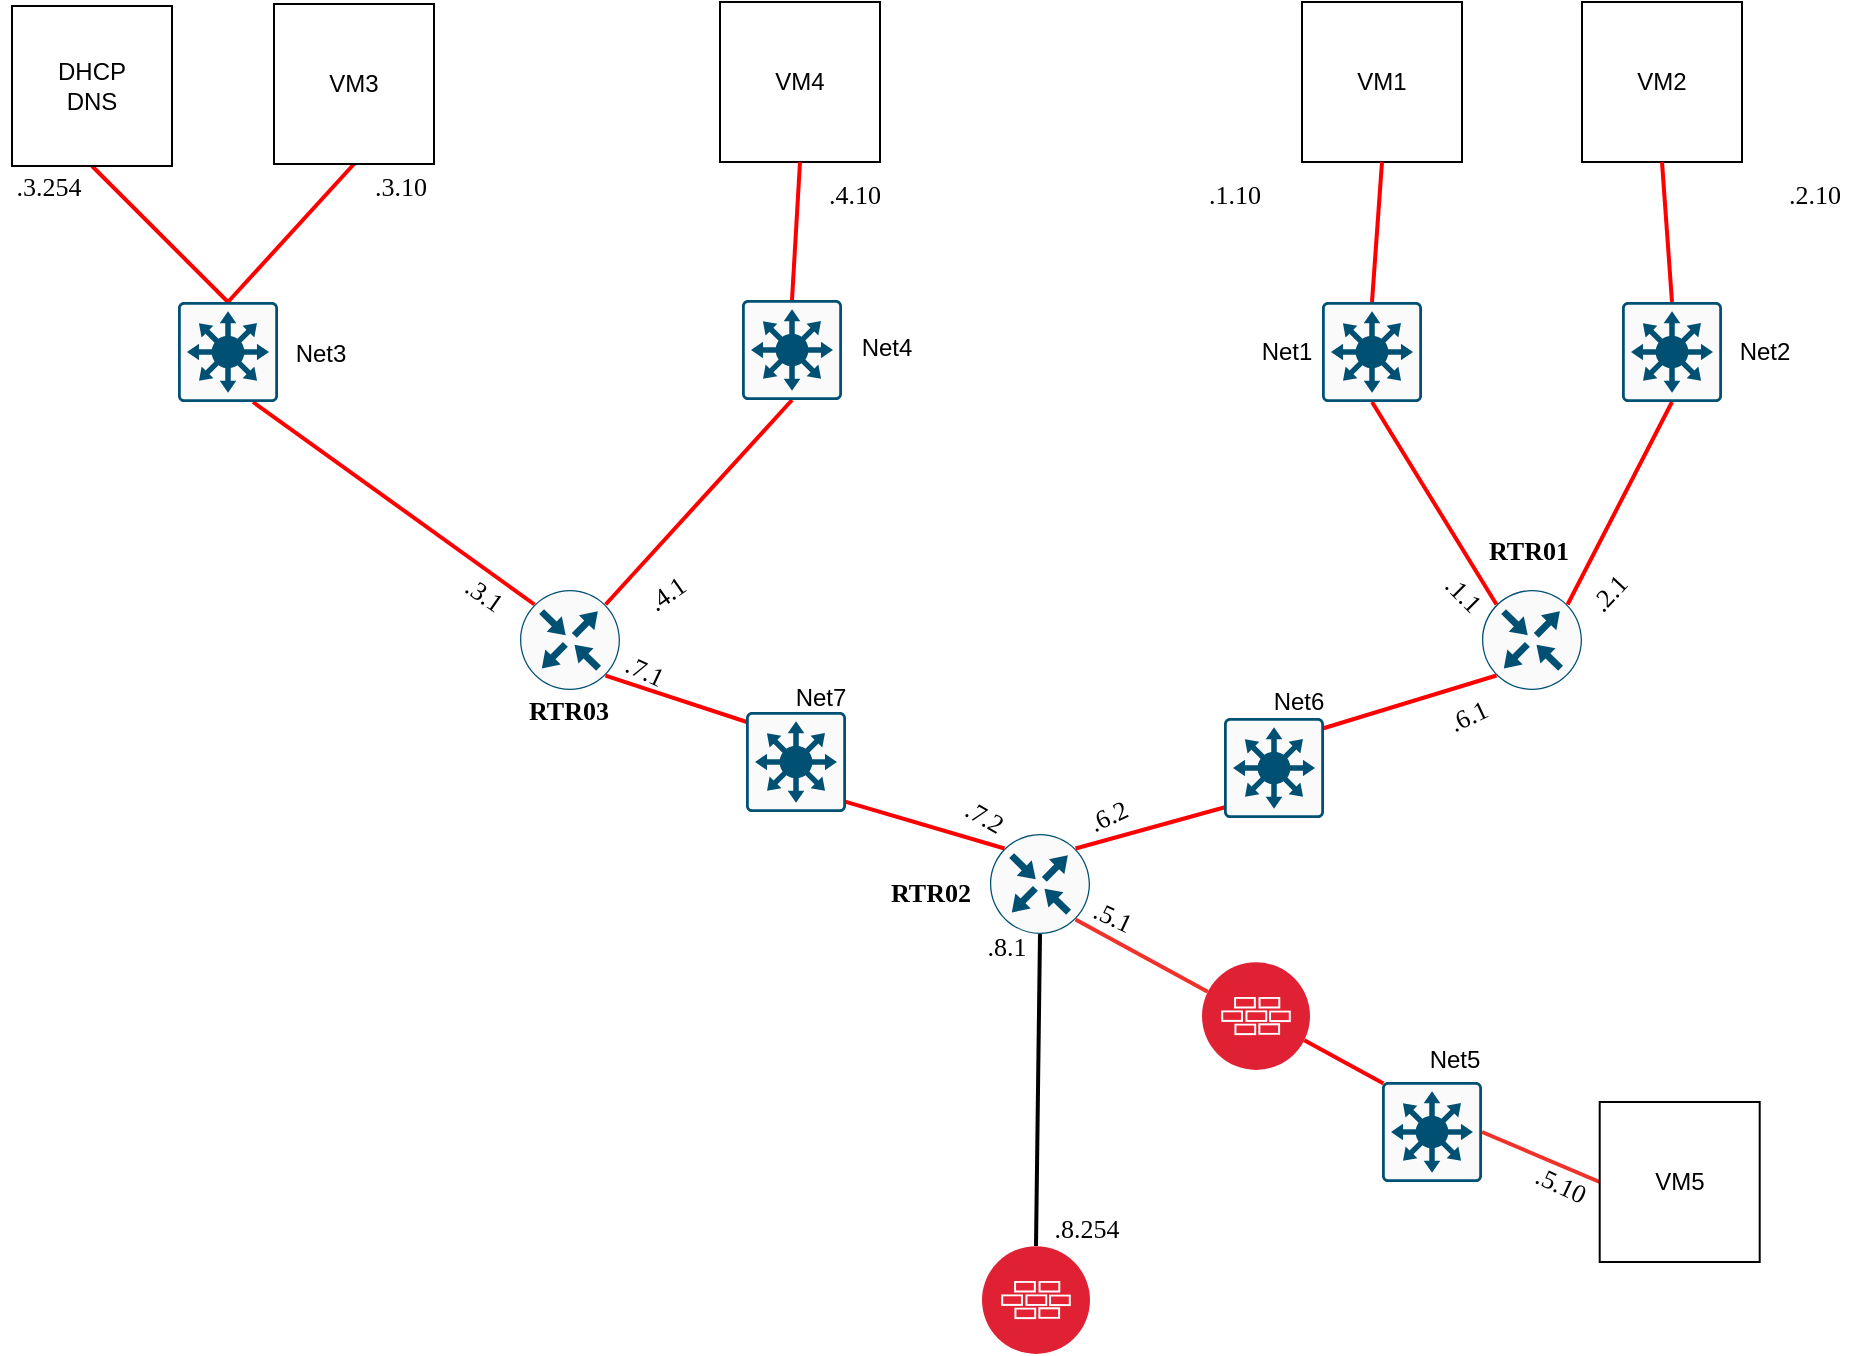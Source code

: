 <mxfile>
    <diagram id="RERui1o5g6ZgLQKULTYw" name="Lab002">
        <mxGraphModel dx="2518" dy="1344" grid="0" gridSize="10" guides="0" tooltips="1" connect="1" arrows="1" fold="1" page="0" pageScale="1" pageWidth="827" pageHeight="1169" background="#ffffff" math="0" shadow="0">
            <root>
                <mxCell id="0"/>
                <mxCell id="1" parent="0"/>
                <mxCell id="2" value="VM1" style="whiteSpace=wrap;html=1;aspect=fixed;" parent="1" vertex="1">
                    <mxGeometry x="-150" y="-320" width="80" height="80" as="geometry"/>
                </mxCell>
                <mxCell id="3" value="VM2" style="whiteSpace=wrap;html=1;aspect=fixed;" parent="1" vertex="1">
                    <mxGeometry x="-10" y="-320" width="80" height="80" as="geometry"/>
                </mxCell>
                <mxCell id="35" style="edgeStyle=none;html=1;exitX=0.75;exitY=1;exitDx=0;exitDy=0;entryX=0.145;entryY=0.145;entryDx=0;entryDy=0;entryPerimeter=0;strokeWidth=2;endArrow=none;endFill=0;strokeColor=#FF0000;exitPerimeter=0;" edge="1" parent="1" source="46" target="8">
                    <mxGeometry relative="1" as="geometry"/>
                </mxCell>
                <mxCell id="51" style="edgeStyle=none;html=1;exitX=0.5;exitY=1;exitDx=0;exitDy=0;entryX=0.5;entryY=0;entryDx=0;entryDy=0;entryPerimeter=0;strokeColor=#FF0000;strokeWidth=2;endArrow=none;endFill=0;" edge="1" parent="1" source="4" target="46">
                    <mxGeometry relative="1" as="geometry"/>
                </mxCell>
                <mxCell id="4" value="VM3&lt;br&gt;" style="whiteSpace=wrap;html=1;aspect=fixed;" parent="1" vertex="1">
                    <mxGeometry x="-664" y="-319" width="80" height="80" as="geometry"/>
                </mxCell>
                <mxCell id="37" style="edgeStyle=none;html=1;exitX=0.5;exitY=1;exitDx=0;exitDy=0;entryX=0.856;entryY=0.145;entryDx=0;entryDy=0;entryPerimeter=0;strokeWidth=2;endArrow=none;endFill=0;strokeColor=#FF0000;exitPerimeter=0;" edge="1" parent="1" source="52" target="8">
                    <mxGeometry relative="1" as="geometry"/>
                </mxCell>
                <mxCell id="5" value="VM4" style="whiteSpace=wrap;html=1;aspect=fixed;" parent="1" vertex="1">
                    <mxGeometry x="-441" y="-320" width="80" height="80" as="geometry"/>
                </mxCell>
                <mxCell id="38" style="edgeStyle=none;html=1;exitX=0.5;exitY=0;exitDx=0;exitDy=0;exitPerimeter=0;entryX=0.5;entryY=1;entryDx=0;entryDy=0;strokeColor=#FF0000;strokeWidth=2;endArrow=none;endFill=0;startArrow=none;" edge="1" parent="1" source="56" target="3">
                    <mxGeometry relative="1" as="geometry"/>
                </mxCell>
                <mxCell id="39" style="edgeStyle=none;html=1;exitX=0.5;exitY=0;exitDx=0;exitDy=0;exitPerimeter=0;strokeColor=#FF0000;strokeWidth=2;endArrow=none;endFill=0;entryX=0.5;entryY=1;entryDx=0;entryDy=0;startArrow=none;" edge="1" parent="1" source="54" target="2">
                    <mxGeometry relative="1" as="geometry">
                        <mxPoint x="-150" y="-110" as="targetPoint"/>
                    </mxGeometry>
                </mxCell>
                <mxCell id="6" value="" style="points=[[0.5,0,0],[1,0.5,0],[0.5,1,0],[0,0.5,0],[0.145,0.145,0],[0.856,0.145,0],[0.855,0.856,0],[0.145,0.855,0]];verticalLabelPosition=bottom;html=1;verticalAlign=top;aspect=fixed;align=center;pointerEvents=1;shape=mxgraph.cisco19.rect;prIcon=router;fillColor=#FAFAFA;strokeColor=#005073;hachureGap=4;fontFamily=Architects Daughter;fontSource=https%3A%2F%2Ffonts.googleapis.com%2Fcss%3Ffamily%3DArchitects%2BDaughter;fontSize=20;" parent="1" vertex="1">
                    <mxGeometry x="-60" y="-26" width="50" height="50" as="geometry"/>
                </mxCell>
                <mxCell id="17" style="edgeStyle=none;hachureGap=4;html=1;exitX=1;exitY=0.5;exitDx=0;exitDy=0;entryX=0;entryY=0.5;entryDx=0;entryDy=0;strokeColor=#F0322B;fontFamily=Architects Daughter;fontSource=https%3A%2F%2Ffonts.googleapis.com%2Fcss%3Ffamily%3DArchitects%2BDaughter;fontSize=16;endArrow=none;endFill=0;strokeWidth=2;startArrow=none;exitPerimeter=0;" parent="1" source="58" target="15" edge="1">
                    <mxGeometry relative="1" as="geometry">
                        <mxPoint x="-80.0" y="239.075" as="sourcePoint"/>
                    </mxGeometry>
                </mxCell>
                <mxCell id="32" style="edgeStyle=none;html=1;exitX=0.5;exitY=1;exitDx=0;exitDy=0;exitPerimeter=0;entryX=0.5;entryY=0;entryDx=0;entryDy=0;endArrow=none;endFill=0;strokeWidth=2;" edge="1" parent="1" source="7" target="31">
                    <mxGeometry relative="1" as="geometry"/>
                </mxCell>
                <mxCell id="40" style="edgeStyle=none;html=1;exitX=0.856;exitY=0.145;exitDx=0;exitDy=0;exitPerimeter=0;entryX=0.145;entryY=0.855;entryDx=0;entryDy=0;entryPerimeter=0;strokeColor=#FF0000;strokeWidth=2;endArrow=none;endFill=0;startArrow=none;" edge="1" parent="1" source="67" target="6">
                    <mxGeometry relative="1" as="geometry"/>
                </mxCell>
                <mxCell id="7" value="" style="points=[[0.5,0,0],[1,0.5,0],[0.5,1,0],[0,0.5,0],[0.145,0.145,0],[0.856,0.145,0],[0.855,0.856,0],[0.145,0.855,0]];verticalLabelPosition=bottom;html=1;verticalAlign=top;aspect=fixed;align=center;pointerEvents=1;shape=mxgraph.cisco19.rect;prIcon=router;fillColor=#FAFAFA;strokeColor=#005073;hachureGap=4;fontFamily=Architects Daughter;fontSource=https%3A%2F%2Ffonts.googleapis.com%2Fcss%3Ffamily%3DArchitects%2BDaughter;fontSize=20;" parent="1" vertex="1">
                    <mxGeometry x="-306" y="96" width="50" height="50" as="geometry"/>
                </mxCell>
                <mxCell id="8" value="" style="points=[[0.5,0,0],[1,0.5,0],[0.5,1,0],[0,0.5,0],[0.145,0.145,0],[0.856,0.145,0],[0.855,0.856,0],[0.145,0.855,0]];verticalLabelPosition=bottom;html=1;verticalAlign=top;aspect=fixed;align=center;pointerEvents=1;shape=mxgraph.cisco19.rect;prIcon=router;fillColor=#FAFAFA;strokeColor=#005073;hachureGap=4;fontFamily=Architects Daughter;fontSource=https%3A%2F%2Ffonts.googleapis.com%2Fcss%3Ffamily%3DArchitects%2BDaughter;fontSize=20;" parent="1" vertex="1">
                    <mxGeometry x="-541" y="-26" width="50" height="50" as="geometry"/>
                </mxCell>
                <mxCell id="15" value="VM5" style="whiteSpace=wrap;html=1;aspect=fixed;" parent="1" vertex="1">
                    <mxGeometry x="-1.15" y="230" width="80" height="80" as="geometry"/>
                </mxCell>
                <mxCell id="16" style="edgeStyle=none;hachureGap=4;html=1;exitX=0.145;exitY=0.145;exitDx=0;exitDy=0;exitPerimeter=0;entryX=0.855;entryY=0.856;entryDx=0;entryDy=0;entryPerimeter=0;fontFamily=Architects Daughter;fontSource=https%3A%2F%2Ffonts.googleapis.com%2Fcss%3Ffamily%3DArchitects%2BDaughter;fontSize=16;strokeColor=#FC0000;fillColor=#a20025;endArrow=none;endFill=0;strokeWidth=2;startArrow=none;" parent="1" source="65" target="8" edge="1">
                    <mxGeometry relative="1" as="geometry">
                        <mxPoint x="-285" y="109" as="sourcePoint"/>
                        <mxPoint x="-408" y="109" as="targetPoint"/>
                        <Array as="points"/>
                    </mxGeometry>
                </mxCell>
                <mxCell id="19" value="&lt;p style=&quot;line-height: 80%;&quot;&gt;&lt;font style=&quot;font-size: 13px;&quot; face=&quot;Verdana&quot;&gt;.2.10&lt;/font&gt;&lt;/p&gt;" style="text;html=1;align=center;verticalAlign=middle;resizable=0;points=[];autosize=1;strokeColor=none;fillColor=none;fontSize=20;fontFamily=Architects Daughter;hachureGap=4;fontSource=https%3A%2F%2Ffonts.googleapis.com%2Fcss%3Ffamily%3DArchitects%2BDaughter;" parent="1" vertex="1">
                    <mxGeometry x="80" y="-260" width="52" height="69" as="geometry"/>
                </mxCell>
                <mxCell id="20" value="&lt;p style=&quot;line-height: 80%;&quot;&gt;&lt;font style=&quot;font-size: 13px;&quot; face=&quot;Verdana&quot;&gt;.1.10&lt;/font&gt;&lt;/p&gt;" style="text;html=1;align=center;verticalAlign=middle;resizable=0;points=[];autosize=1;strokeColor=none;fillColor=none;fontSize=20;fontFamily=Architects Daughter;hachureGap=4;fontSource=https%3A%2F%2Ffonts.googleapis.com%2Fcss%3Ffamily%3DArchitects%2BDaughter;strokeWidth=2;" parent="1" vertex="1">
                    <mxGeometry x="-210" y="-260" width="52" height="69" as="geometry"/>
                </mxCell>
                <mxCell id="21" value="&lt;p style=&quot;line-height: 80%;&quot;&gt;&lt;font style=&quot;font-size: 13px;&quot; face=&quot;Verdana&quot;&gt;.5.10&lt;/font&gt;&lt;/p&gt;" style="text;html=1;align=center;verticalAlign=middle;resizable=1;points=[];autosize=1;strokeColor=none;fillColor=none;fontSize=20;fontFamily=Architects Daughter;hachureGap=4;fontSource=https%3A%2F%2Ffonts.googleapis.com%2Fcss%3Ffamily%3DArchitects%2BDaughter;rotation=25;" parent="1" vertex="1">
                    <mxGeometry x="-40.15" y="265" width="40" height="9" as="geometry"/>
                </mxCell>
                <mxCell id="23" value="&lt;p style=&quot;line-height: 80%;&quot;&gt;&lt;font style=&quot;font-size: 13px;&quot; face=&quot;Verdana&quot;&gt;.4.10&lt;/font&gt;&lt;/p&gt;" style="text;html=1;align=center;verticalAlign=middle;resizable=0;points=[];autosize=1;strokeColor=none;fillColor=none;fontSize=20;fontFamily=Architects Daughter;hachureGap=4;fontSource=https%3A%2F%2Ffonts.googleapis.com%2Fcss%3Ffamily%3DArchitects%2BDaughter;" parent="1" vertex="1">
                    <mxGeometry x="-400" y="-260" width="52" height="69" as="geometry"/>
                </mxCell>
                <mxCell id="25" value="&lt;p style=&quot;line-height: 80%;&quot;&gt;&lt;font style=&quot;font-size: 13px;&quot; face=&quot;Verdana&quot;&gt;.2.1&lt;/font&gt;&lt;/p&gt;" style="text;html=1;align=center;verticalAlign=middle;resizable=0;points=[];autosize=1;strokeColor=none;fillColor=none;fontSize=20;fontFamily=Architects Daughter;hachureGap=4;fontSource=https%3A%2F%2Ffonts.googleapis.com%2Fcss%3Ffamily%3DArchitects%2BDaughter;rotation=-47;" parent="1" vertex="1">
                    <mxGeometry x="-20" y="-60" width="44" height="69" as="geometry"/>
                </mxCell>
                <mxCell id="26" value="&lt;p style=&quot;line-height: 80%;&quot;&gt;&lt;font style=&quot;font-size: 13px;&quot; face=&quot;Verdana&quot;&gt;.1.1&lt;/font&gt;&lt;/p&gt;" style="text;html=1;align=center;verticalAlign=middle;resizable=0;points=[];autosize=1;strokeColor=none;fillColor=none;fontSize=20;fontFamily=Architects Daughter;hachureGap=4;fontSource=https%3A%2F%2Ffonts.googleapis.com%2Fcss%3Ffamily%3DArchitects%2BDaughter;rotation=45;" parent="1" vertex="1">
                    <mxGeometry x="-90" y="-60" width="44" height="69" as="geometry"/>
                </mxCell>
                <mxCell id="27" value="&lt;p style=&quot;line-height: 80%;&quot;&gt;&lt;font style=&quot;font-size: 13px;&quot; face=&quot;Verdana&quot;&gt;.5.1&lt;/font&gt;&lt;/p&gt;" style="text;html=1;align=center;verticalAlign=middle;resizable=1;points=[];autosize=1;strokeColor=none;fillColor=none;fontSize=20;fontFamily=Architects Daughter;hachureGap=4;fontSource=https%3A%2F%2Ffonts.googleapis.com%2Fcss%3Ffamily%3DArchitects%2BDaughter;rotation=25;imageAspect=0;connectable=0;allowArrows=0;portConstraintRotation=0;perimeter=none;fixDash=0;dropTarget=0;collapsible=0;comic=0;" parent="1" vertex="1">
                    <mxGeometry x="-259" y="126" width="30" height="19" as="geometry"/>
                </mxCell>
                <mxCell id="28" value="&lt;p style=&quot;line-height: 80%;&quot;&gt;&lt;font style=&quot;font-size: 13px;&quot; face=&quot;Verdana&quot;&gt;.4.1&lt;/font&gt;&lt;/p&gt;" style="text;html=1;align=center;verticalAlign=middle;resizable=0;points=[];autosize=1;strokeColor=none;fillColor=none;fontSize=20;fontFamily=Architects Daughter;hachureGap=4;fontSource=https%3A%2F%2Ffonts.googleapis.com%2Fcss%3Ffamily%3DArchitects%2BDaughter;rotation=-35;" parent="1" vertex="1">
                    <mxGeometry x="-491" y="-60" width="44" height="69" as="geometry"/>
                </mxCell>
                <mxCell id="29" value="&lt;p style=&quot;line-height: 80%;&quot;&gt;&lt;font style=&quot;font-size: 13px;&quot; face=&quot;Verdana&quot;&gt;.3.1&lt;/font&gt;&lt;/p&gt;" style="text;html=1;align=center;verticalAlign=middle;resizable=0;points=[];autosize=1;strokeColor=none;fillColor=none;fontSize=20;fontFamily=Architects Daughter;hachureGap=4;fontSource=https%3A%2F%2Ffonts.googleapis.com%2Fcss%3Ffamily%3DArchitects%2BDaughter;rotation=35;" parent="1" vertex="1">
                    <mxGeometry x="-580" y="-60" width="44" height="69" as="geometry"/>
                </mxCell>
                <mxCell id="0y7mjwzl447odVr4THsY-29" value="&lt;p style=&quot;line-height: 80%;&quot;&gt;&lt;font style=&quot;font-size: 13px;&quot; face=&quot;Verdana&quot;&gt;.7.1&lt;/font&gt;&lt;/p&gt;" style="text;html=1;align=center;verticalAlign=middle;resizable=0;points=[];autosize=1;strokeColor=none;fillColor=none;fontSize=20;fontFamily=Architects Daughter;hachureGap=4;fontSource=https%3A%2F%2Ffonts.googleapis.com%2Fcss%3Ffamily%3DArchitects%2BDaughter;rotation=25;" parent="1" vertex="1">
                    <mxGeometry x="-500" y="-22" width="44" height="69" as="geometry"/>
                </mxCell>
                <mxCell id="0y7mjwzl447odVr4THsY-30" value="&lt;p style=&quot;line-height: 80%;&quot;&gt;&lt;font face=&quot;Verdana&quot;&gt;&lt;span style=&quot;font-size: 13px;&quot;&gt;.7.2&lt;/span&gt;&lt;/font&gt;&lt;/p&gt;" style="text;html=1;align=center;verticalAlign=middle;resizable=0;points=[];autosize=1;strokeColor=none;fillColor=none;fontSize=20;fontFamily=Architects Daughter;hachureGap=4;fontSource=https%3A%2F%2Ffonts.googleapis.com%2Fcss%3Ffamily%3DArchitects%2BDaughter;rotation=30;" parent="1" vertex="1">
                    <mxGeometry x="-330" y="50" width="44" height="71" as="geometry"/>
                </mxCell>
                <mxCell id="0y7mjwzl447odVr4THsY-31" value="&lt;p style=&quot;line-height: 80%;&quot;&gt;&lt;font face=&quot;Verdana&quot;&gt;&lt;span style=&quot;font-size: 13px;&quot;&gt;.6.1&lt;/span&gt;&lt;/font&gt;&lt;/p&gt;" style="text;html=1;align=center;verticalAlign=middle;resizable=0;points=[];autosize=1;strokeColor=none;fillColor=none;fontSize=20;fontFamily=Architects Daughter;hachureGap=4;fontSource=https%3A%2F%2Ffonts.googleapis.com%2Fcss%3Ffamily%3DArchitects%2BDaughter;rotation=-25;" parent="1" vertex="1">
                    <mxGeometry x="-90" width="44" height="71" as="geometry"/>
                </mxCell>
                <mxCell id="0y7mjwzl447odVr4THsY-32" value="&lt;p style=&quot;line-height: 80%;&quot;&gt;&lt;font face=&quot;Verdana&quot;&gt;&lt;span style=&quot;font-size: 13px;&quot;&gt;.6.2&lt;/span&gt;&lt;/font&gt;&lt;/p&gt;" style="text;html=1;align=center;verticalAlign=middle;resizable=0;points=[];autosize=1;strokeColor=none;fillColor=none;fontSize=20;fontFamily=Architects Daughter;hachureGap=4;fontSource=https%3A%2F%2Ffonts.googleapis.com%2Fcss%3Ffamily%3DArchitects%2BDaughter;rotation=-25;" parent="1" vertex="1">
                    <mxGeometry x="-270" y="50" width="44" height="71" as="geometry"/>
                </mxCell>
                <mxCell id="0y7mjwzl447odVr4THsY-33" value="&lt;b&gt;RTR01&lt;/b&gt;" style="text;html=1;align=center;verticalAlign=middle;resizable=0;points=[];autosize=1;strokeColor=none;fillColor=none;fontSize=13;fontFamily=Verdana;" parent="1" vertex="1">
                    <mxGeometry x="-70" y="-60" width="66" height="28" as="geometry"/>
                </mxCell>
                <mxCell id="0y7mjwzl447odVr4THsY-34" value="&lt;b&gt;RTR03&lt;/b&gt;" style="text;html=1;align=center;verticalAlign=middle;resizable=0;points=[];autosize=1;fontSize=13;fontFamily=Verdana;" parent="1" vertex="1">
                    <mxGeometry x="-550" y="20" width="66" height="28" as="geometry"/>
                </mxCell>
                <mxCell id="0y7mjwzl447odVr4THsY-35" value="&lt;b&gt;RTR02&lt;/b&gt;" style="text;html=1;align=center;verticalAlign=middle;resizable=0;points=[];autosize=1;strokeColor=none;fillColor=none;fontSize=13;fontFamily=Verdana;" parent="1" vertex="1">
                    <mxGeometry x="-369" y="111" width="66" height="28" as="geometry"/>
                </mxCell>
                <mxCell id="31" value="" style="aspect=fixed;perimeter=ellipsePerimeter;html=1;align=center;shadow=0;dashed=0;fontColor=#4277BB;labelBackgroundColor=#ffffff;fontSize=12;spacingTop=3;image;image=img/lib/ibm/security/firewall.svg;" vertex="1" parent="1">
                    <mxGeometry x="-310" y="302" width="54" height="54" as="geometry"/>
                </mxCell>
                <mxCell id="33" value="&lt;p style=&quot;line-height: 80%;&quot;&gt;&lt;font face=&quot;Verdana&quot;&gt;&lt;span style=&quot;font-size: 13px;&quot;&gt;.8.1&lt;/span&gt;&lt;/font&gt;&lt;/p&gt;" style="text;html=1;align=center;verticalAlign=middle;resizable=0;points=[];autosize=1;strokeColor=none;fillColor=none;fontSize=20;fontFamily=Architects Daughter;hachureGap=4;fontSource=https%3A%2F%2Ffonts.googleapis.com%2Fcss%3Ffamily%3DArchitects%2BDaughter;" vertex="1" parent="1">
                    <mxGeometry x="-320" y="115" width="44" height="71" as="geometry"/>
                </mxCell>
                <mxCell id="34" value="&lt;p style=&quot;line-height: 80%;&quot;&gt;&lt;font face=&quot;Verdana&quot;&gt;&lt;span style=&quot;font-size: 13px;&quot;&gt;.8.254&lt;/span&gt;&lt;/font&gt;&lt;/p&gt;" style="text;html=1;align=center;verticalAlign=middle;resizable=0;points=[];autosize=1;strokeColor=none;fillColor=none;fontSize=20;fontFamily=Architects Daughter;hachureGap=4;fontSource=https%3A%2F%2Ffonts.googleapis.com%2Fcss%3Ffamily%3DArchitects%2BDaughter;" vertex="1" parent="1">
                    <mxGeometry x="-289" y="256" width="61" height="71" as="geometry"/>
                </mxCell>
                <mxCell id="42" value="" style="edgeStyle=none;hachureGap=4;html=1;exitX=0.855;exitY=0.856;exitDx=0;exitDy=0;exitPerimeter=0;entryX=0;entryY=0.25;entryDx=0;entryDy=0;strokeColor=#F0322B;fontFamily=Architects Daughter;fontSource=https%3A%2F%2Ffonts.googleapis.com%2Fcss%3Ffamily%3DArchitects%2BDaughter;fontSize=16;endArrow=none;endFill=0;strokeWidth=2;" edge="1" parent="1" source="7" target="41">
                    <mxGeometry relative="1" as="geometry">
                        <mxPoint x="-263.25" y="138.775" as="sourcePoint"/>
                        <mxPoint x="-120" y="210" as="targetPoint"/>
                    </mxGeometry>
                </mxCell>
                <mxCell id="41" value="" style="aspect=fixed;perimeter=ellipsePerimeter;html=1;align=center;shadow=0;dashed=0;fontColor=#4277BB;labelBackgroundColor=#ffffff;fontSize=12;spacingTop=3;image;image=img/lib/ibm/security/firewall.svg;" vertex="1" parent="1">
                    <mxGeometry x="-200" y="160" width="54" height="54" as="geometry"/>
                </mxCell>
                <mxCell id="48" style="edgeStyle=none;html=1;exitX=0.5;exitY=1;exitDx=0;exitDy=0;entryX=0.5;entryY=0;entryDx=0;entryDy=0;entryPerimeter=0;strokeColor=#FF0000;strokeWidth=2;endArrow=none;endFill=0;" edge="1" parent="1" source="44" target="46">
                    <mxGeometry relative="1" as="geometry"/>
                </mxCell>
                <mxCell id="44" value="DHCP&lt;br&gt;DNS" style="whiteSpace=wrap;html=1;aspect=fixed;" vertex="1" parent="1">
                    <mxGeometry x="-795" y="-318" width="80" height="80" as="geometry"/>
                </mxCell>
                <mxCell id="46" value="" style="sketch=0;points=[[0.015,0.015,0],[0.985,0.015,0],[0.985,0.985,0],[0.015,0.985,0],[0.25,0,0],[0.5,0,0],[0.75,0,0],[1,0.25,0],[1,0.5,0],[1,0.75,0],[0.75,1,0],[0.5,1,0],[0.25,1,0],[0,0.75,0],[0,0.5,0],[0,0.25,0]];verticalLabelPosition=bottom;html=1;verticalAlign=top;aspect=fixed;align=center;pointerEvents=1;shape=mxgraph.cisco19.rect;prIcon=l3_switch;fillColor=#FAFAFA;strokeColor=#005073;comic=0;strokeWidth=2;" vertex="1" parent="1">
                    <mxGeometry x="-712" y="-170" width="50" height="50" as="geometry"/>
                </mxCell>
                <mxCell id="47" value="&lt;p style=&quot;line-height: 80%;&quot;&gt;&lt;font style=&quot;font-size: 13px;&quot; face=&quot;Verdana&quot;&gt;.3.254&lt;/font&gt;&lt;/p&gt;" style="text;html=1;align=center;verticalAlign=middle;resizable=1;points=[];autosize=0;strokeColor=none;fillColor=none;fontSize=20;fontFamily=Architects Daughter;hachureGap=4;fontSource=https%3A%2F%2Ffonts.googleapis.com%2Fcss%3Ffamily%3DArchitects%2BDaughter;rotation=0;imageAspect=0;connectable=0;allowArrows=0;portConstraintRotation=0;perimeter=none;fixDash=0;dropTarget=0;collapsible=0;comic=0;fixedWidth=0;movableLabel=0;" vertex="1" parent="1">
                    <mxGeometry x="-801" y="-239" width="47" height="18" as="geometry">
                        <mxPoint y="1" as="offset"/>
                    </mxGeometry>
                </mxCell>
                <mxCell id="50" value="&lt;p style=&quot;line-height: 80%;&quot;&gt;&lt;font style=&quot;font-size: 13px;&quot; face=&quot;Verdana&quot;&gt;.3.10&lt;/font&gt;&lt;/p&gt;" style="text;html=1;align=center;verticalAlign=middle;resizable=1;points=[];autosize=0;strokeColor=none;fillColor=none;fontSize=20;fontFamily=Architects Daughter;hachureGap=4;fontSource=https%3A%2F%2Ffonts.googleapis.com%2Fcss%3Ffamily%3DArchitects%2BDaughter;rotation=0;imageAspect=0;connectable=0;allowArrows=0;portConstraintRotation=0;perimeter=none;fixDash=0;dropTarget=0;collapsible=0;comic=0;fixedWidth=0;movableLabel=0;" vertex="1" parent="1">
                    <mxGeometry x="-622" y="-239" width="42" height="18" as="geometry">
                        <mxPoint y="1" as="offset"/>
                    </mxGeometry>
                </mxCell>
                <mxCell id="53" style="edgeStyle=none;html=1;exitX=0.5;exitY=0;exitDx=0;exitDy=0;exitPerimeter=0;entryX=0.5;entryY=1;entryDx=0;entryDy=0;strokeColor=#FF0000;strokeWidth=2;endArrow=none;endFill=0;" edge="1" parent="1" source="52" target="5">
                    <mxGeometry relative="1" as="geometry"/>
                </mxCell>
                <mxCell id="52" value="" style="sketch=0;points=[[0.015,0.015,0],[0.985,0.015,0],[0.985,0.985,0],[0.015,0.985,0],[0.25,0,0],[0.5,0,0],[0.75,0,0],[1,0.25,0],[1,0.5,0],[1,0.75,0],[0.75,1,0],[0.5,1,0],[0.25,1,0],[0,0.75,0],[0,0.5,0],[0,0.25,0]];verticalLabelPosition=bottom;html=1;verticalAlign=top;aspect=fixed;align=center;pointerEvents=1;shape=mxgraph.cisco19.rect;prIcon=l3_switch;fillColor=#FAFAFA;strokeColor=#005073;comic=0;strokeWidth=2;" vertex="1" parent="1">
                    <mxGeometry x="-430" y="-171" width="50" height="50" as="geometry"/>
                </mxCell>
                <mxCell id="55" value="" style="edgeStyle=none;html=1;exitX=0.145;exitY=0.145;exitDx=0;exitDy=0;exitPerimeter=0;strokeColor=#FF0000;strokeWidth=2;endArrow=none;endFill=0;entryX=0.5;entryY=1;entryDx=0;entryDy=0;" edge="1" parent="1" source="6" target="54">
                    <mxGeometry relative="1" as="geometry">
                        <mxPoint x="-160" y="-240" as="targetPoint"/>
                        <mxPoint x="-52.75" y="-18.75" as="sourcePoint"/>
                    </mxGeometry>
                </mxCell>
                <mxCell id="54" value="" style="sketch=0;points=[[0.015,0.015,0],[0.985,0.015,0],[0.985,0.985,0],[0.015,0.985,0],[0.25,0,0],[0.5,0,0],[0.75,0,0],[1,0.25,0],[1,0.5,0],[1,0.75,0],[0.75,1,0],[0.5,1,0],[0.25,1,0],[0,0.75,0],[0,0.5,0],[0,0.25,0]];verticalLabelPosition=bottom;html=1;verticalAlign=top;aspect=fixed;align=center;pointerEvents=1;shape=mxgraph.cisco19.rect;prIcon=l3_switch;fillColor=#FAFAFA;strokeColor=#005073;comic=0;strokeWidth=2;" vertex="1" parent="1">
                    <mxGeometry x="-140" y="-170" width="50" height="50" as="geometry"/>
                </mxCell>
                <mxCell id="57" value="" style="edgeStyle=none;html=1;exitX=0.856;exitY=0.145;exitDx=0;exitDy=0;exitPerimeter=0;entryX=0.5;entryY=1;entryDx=0;entryDy=0;strokeColor=#FF0000;strokeWidth=2;endArrow=none;endFill=0;" edge="1" parent="1" source="6" target="56">
                    <mxGeometry relative="1" as="geometry">
                        <mxPoint x="-17.225" y="-18.75" as="sourcePoint"/>
                        <mxPoint x="80" y="-240" as="targetPoint"/>
                    </mxGeometry>
                </mxCell>
                <mxCell id="56" value="" style="sketch=0;points=[[0.015,0.015,0],[0.985,0.015,0],[0.985,0.985,0],[0.015,0.985,0],[0.25,0,0],[0.5,0,0],[0.75,0,0],[1,0.25,0],[1,0.5,0],[1,0.75,0],[0.75,1,0],[0.5,1,0],[0.25,1,0],[0,0.75,0],[0,0.5,0],[0,0.25,0]];verticalLabelPosition=bottom;html=1;verticalAlign=top;aspect=fixed;align=center;pointerEvents=1;shape=mxgraph.cisco19.rect;prIcon=l3_switch;fillColor=#FAFAFA;strokeColor=#005073;comic=0;strokeWidth=2;" vertex="1" parent="1">
                    <mxGeometry x="10" y="-170" width="50" height="50" as="geometry"/>
                </mxCell>
                <mxCell id="59" style="edgeStyle=none;html=1;exitX=0.015;exitY=0.015;exitDx=0;exitDy=0;exitPerimeter=0;entryX=1;entryY=0.75;entryDx=0;entryDy=0;strokeColor=#FF0000;strokeWidth=2;endArrow=none;endFill=0;" edge="1" parent="1" source="58" target="41">
                    <mxGeometry relative="1" as="geometry"/>
                </mxCell>
                <mxCell id="58" value="" style="sketch=0;points=[[0.015,0.015,0],[0.985,0.015,0],[0.985,0.985,0],[0.015,0.985,0],[0.25,0,0],[0.5,0,0],[0.75,0,0],[1,0.25,0],[1,0.5,0],[1,0.75,0],[0.75,1,0],[0.5,1,0],[0.25,1,0],[0,0.75,0],[0,0.5,0],[0,0.25,0]];verticalLabelPosition=bottom;html=1;verticalAlign=top;aspect=fixed;align=center;pointerEvents=1;shape=mxgraph.cisco19.rect;prIcon=l3_switch;fillColor=#FAFAFA;strokeColor=#005073;comic=0;strokeWidth=2;" vertex="1" parent="1">
                    <mxGeometry x="-110" y="220" width="50" height="50" as="geometry"/>
                </mxCell>
                <mxCell id="60" value="Net3" style="text;html=1;align=center;verticalAlign=middle;resizable=0;points=[];autosize=1;strokeColor=none;fillColor=none;" vertex="1" parent="1">
                    <mxGeometry x="-663" y="-157" width="43" height="26" as="geometry"/>
                </mxCell>
                <mxCell id="61" value="Net4" style="text;html=1;align=center;verticalAlign=middle;resizable=0;points=[];autosize=1;strokeColor=none;fillColor=none;" vertex="1" parent="1">
                    <mxGeometry x="-380" y="-160" width="43" height="26" as="geometry"/>
                </mxCell>
                <mxCell id="62" value="Net1" style="text;html=1;align=center;verticalAlign=middle;resizable=0;points=[];autosize=1;strokeColor=none;fillColor=none;" vertex="1" parent="1">
                    <mxGeometry x="-180" y="-158" width="43" height="26" as="geometry"/>
                </mxCell>
                <mxCell id="63" value="Net2" style="text;html=1;align=center;verticalAlign=middle;resizable=0;points=[];autosize=1;strokeColor=none;fillColor=none;" vertex="1" parent="1">
                    <mxGeometry x="59" y="-158" width="43" height="26" as="geometry"/>
                </mxCell>
                <mxCell id="64" value="Net5" style="text;html=1;align=center;verticalAlign=middle;resizable=0;points=[];autosize=1;strokeColor=none;fillColor=none;" vertex="1" parent="1">
                    <mxGeometry x="-96" y="196" width="43" height="26" as="geometry"/>
                </mxCell>
                <mxCell id="66" value="" style="edgeStyle=none;hachureGap=4;html=1;exitX=0.145;exitY=0.145;exitDx=0;exitDy=0;exitPerimeter=0;entryX=0.855;entryY=0.856;entryDx=0;entryDy=0;entryPerimeter=0;fontFamily=Architects Daughter;fontSource=https%3A%2F%2Ffonts.googleapis.com%2Fcss%3Ffamily%3DArchitects%2BDaughter;fontSize=16;strokeColor=#FC0000;fillColor=#a20025;endArrow=none;endFill=0;strokeWidth=2;" edge="1" parent="1" source="7" target="65">
                    <mxGeometry relative="1" as="geometry">
                        <mxPoint x="-298.75" y="103.25" as="sourcePoint"/>
                        <mxPoint x="-498.25" y="16.775" as="targetPoint"/>
                        <Array as="points"/>
                    </mxGeometry>
                </mxCell>
                <mxCell id="65" value="" style="sketch=0;points=[[0.015,0.015,0],[0.985,0.015,0],[0.985,0.985,0],[0.015,0.985,0],[0.25,0,0],[0.5,0,0],[0.75,0,0],[1,0.25,0],[1,0.5,0],[1,0.75,0],[0.75,1,0],[0.5,1,0],[0.25,1,0],[0,0.75,0],[0,0.5,0],[0,0.25,0]];verticalLabelPosition=bottom;html=1;verticalAlign=top;aspect=fixed;align=center;pointerEvents=1;shape=mxgraph.cisco19.rect;prIcon=l3_switch;fillColor=#FAFAFA;strokeColor=#005073;comic=0;strokeWidth=2;" vertex="1" parent="1">
                    <mxGeometry x="-428" y="35" width="50" height="50" as="geometry"/>
                </mxCell>
                <mxCell id="68" value="" style="edgeStyle=none;html=1;exitX=0.856;exitY=0.145;exitDx=0;exitDy=0;exitPerimeter=0;entryX=0.145;entryY=0.855;entryDx=0;entryDy=0;entryPerimeter=0;strokeColor=#FF0000;strokeWidth=2;endArrow=none;endFill=0;" edge="1" parent="1" source="7" target="67">
                    <mxGeometry relative="1" as="geometry">
                        <mxPoint x="-263.225" y="103.25" as="sourcePoint"/>
                        <mxPoint x="-52.75" y="16.75" as="targetPoint"/>
                    </mxGeometry>
                </mxCell>
                <mxCell id="67" value="" style="sketch=0;points=[[0.015,0.015,0],[0.985,0.015,0],[0.985,0.985,0],[0.015,0.985,0],[0.25,0,0],[0.5,0,0],[0.75,0,0],[1,0.25,0],[1,0.5,0],[1,0.75,0],[0.75,1,0],[0.5,1,0],[0.25,1,0],[0,0.75,0],[0,0.5,0],[0,0.25,0]];verticalLabelPosition=bottom;html=1;verticalAlign=top;aspect=fixed;align=center;pointerEvents=1;shape=mxgraph.cisco19.rect;prIcon=l3_switch;fillColor=#FAFAFA;strokeColor=#005073;comic=0;strokeWidth=2;" vertex="1" parent="1">
                    <mxGeometry x="-189" y="38" width="50" height="50" as="geometry"/>
                </mxCell>
                <mxCell id="69" value="Net7" style="text;html=1;align=center;verticalAlign=middle;resizable=0;points=[];autosize=1;strokeColor=none;fillColor=none;" vertex="1" parent="1">
                    <mxGeometry x="-413" y="15" width="43" height="26" as="geometry"/>
                </mxCell>
                <mxCell id="70" value="Net6" style="text;html=1;align=center;verticalAlign=middle;resizable=0;points=[];autosize=1;strokeColor=none;fillColor=none;" vertex="1" parent="1">
                    <mxGeometry x="-174" y="17" width="43" height="26" as="geometry"/>
                </mxCell>
            </root>
        </mxGraphModel>
    </diagram>
    <diagram name="Lab002_V1" id="4aG2HqrvAU_S4bdlMH4-">
        <mxGraphModel dx="2518" dy="1744" grid="0" gridSize="10" guides="0" tooltips="1" connect="1" arrows="1" fold="1" page="0" pageScale="1" pageWidth="827" pageHeight="1169" background="#ffffff" math="0" shadow="0">
            <root>
                <mxCell id="w6cTvAlqIEZHIIxxFdMK-0"/>
                <mxCell id="w6cTvAlqIEZHIIxxFdMK-1" parent="w6cTvAlqIEZHIIxxFdMK-0"/>
                <mxCell id="w6cTvAlqIEZHIIxxFdMK-2" value="VM1" style="whiteSpace=wrap;html=1;aspect=fixed;" vertex="1" parent="w6cTvAlqIEZHIIxxFdMK-1">
                    <mxGeometry x="-144" y="-302" width="58" height="58" as="geometry"/>
                </mxCell>
                <mxCell id="w6cTvAlqIEZHIIxxFdMK-3" value="VM2" style="whiteSpace=wrap;html=1;aspect=fixed;" vertex="1" parent="w6cTvAlqIEZHIIxxFdMK-1">
                    <mxGeometry x="8" y="-299" width="57" height="57" as="geometry"/>
                </mxCell>
                <mxCell id="w6cTvAlqIEZHIIxxFdMK-4" style="edgeStyle=none;html=1;exitX=0.75;exitY=1;exitDx=0;exitDy=0;entryX=0.145;entryY=0.145;entryDx=0;entryDy=0;entryPerimeter=0;strokeWidth=2;endArrow=none;endFill=0;strokeColor=#FF0000;exitPerimeter=0;" edge="1" parent="w6cTvAlqIEZHIIxxFdMK-1" source="w6cTvAlqIEZHIIxxFdMK-42" target="w6cTvAlqIEZHIIxxFdMK-16">
                    <mxGeometry relative="1" as="geometry"/>
                </mxCell>
                <mxCell id="w6cTvAlqIEZHIIxxFdMK-5" style="edgeStyle=none;html=1;exitX=0.5;exitY=1;exitDx=0;exitDy=0;entryX=0.5;entryY=0;entryDx=0;entryDy=0;entryPerimeter=0;strokeColor=#FF0000;strokeWidth=2;endArrow=none;endFill=0;" edge="1" parent="w6cTvAlqIEZHIIxxFdMK-1" source="w6cTvAlqIEZHIIxxFdMK-6" target="w6cTvAlqIEZHIIxxFdMK-42">
                    <mxGeometry relative="1" as="geometry"/>
                </mxCell>
                <mxCell id="w6cTvAlqIEZHIIxxFdMK-6" value="VM3&lt;br&gt;" style="whiteSpace=wrap;html=1;aspect=fixed;" vertex="1" parent="w6cTvAlqIEZHIIxxFdMK-1">
                    <mxGeometry x="-653" y="-308" width="58" height="58" as="geometry"/>
                </mxCell>
                <mxCell id="w6cTvAlqIEZHIIxxFdMK-7" style="edgeStyle=none;html=1;exitX=0.5;exitY=1;exitDx=0;exitDy=0;entryX=0.856;entryY=0.145;entryDx=0;entryDy=0;entryPerimeter=0;strokeWidth=2;endArrow=none;endFill=0;strokeColor=#FF0000;exitPerimeter=0;" edge="1" parent="w6cTvAlqIEZHIIxxFdMK-1" source="w6cTvAlqIEZHIIxxFdMK-46" target="w6cTvAlqIEZHIIxxFdMK-16">
                    <mxGeometry relative="1" as="geometry"/>
                </mxCell>
                <mxCell id="w6cTvAlqIEZHIIxxFdMK-8" value="VM4" style="whiteSpace=wrap;html=1;aspect=fixed;" vertex="1" parent="w6cTvAlqIEZHIIxxFdMK-1">
                    <mxGeometry x="-458" y="-311" width="58" height="58" as="geometry"/>
                </mxCell>
                <mxCell id="w6cTvAlqIEZHIIxxFdMK-9" style="edgeStyle=none;html=1;exitX=0.5;exitY=0;exitDx=0;exitDy=0;exitPerimeter=0;entryX=0.5;entryY=1;entryDx=0;entryDy=0;strokeColor=#FF0000;strokeWidth=2;endArrow=none;endFill=0;startArrow=none;" edge="1" parent="w6cTvAlqIEZHIIxxFdMK-1" source="w6cTvAlqIEZHIIxxFdMK-50" target="w6cTvAlqIEZHIIxxFdMK-3">
                    <mxGeometry relative="1" as="geometry"/>
                </mxCell>
                <mxCell id="w6cTvAlqIEZHIIxxFdMK-10" style="edgeStyle=none;html=1;exitX=0.5;exitY=0;exitDx=0;exitDy=0;exitPerimeter=0;strokeColor=#FF0000;strokeWidth=2;endArrow=none;endFill=0;entryX=0.5;entryY=1;entryDx=0;entryDy=0;startArrow=none;" edge="1" parent="w6cTvAlqIEZHIIxxFdMK-1" source="w6cTvAlqIEZHIIxxFdMK-48" target="w6cTvAlqIEZHIIxxFdMK-2">
                    <mxGeometry relative="1" as="geometry">
                        <mxPoint x="-150" y="-110" as="targetPoint"/>
                    </mxGeometry>
                </mxCell>
                <mxCell id="w6cTvAlqIEZHIIxxFdMK-11" value="" style="points=[[0.5,0,0],[1,0.5,0],[0.5,1,0],[0,0.5,0],[0.145,0.145,0],[0.856,0.145,0],[0.855,0.856,0],[0.145,0.855,0]];verticalLabelPosition=bottom;html=1;verticalAlign=top;aspect=fixed;align=center;pointerEvents=1;shape=mxgraph.cisco19.rect;prIcon=router;fillColor=#FAFAFA;strokeColor=#005073;hachureGap=4;fontFamily=Architects Daughter;fontSource=https%3A%2F%2Ffonts.googleapis.com%2Fcss%3Ffamily%3DArchitects%2BDaughter;fontSize=20;" vertex="1" parent="w6cTvAlqIEZHIIxxFdMK-1">
                    <mxGeometry x="-60" y="-26" width="50" height="50" as="geometry"/>
                </mxCell>
                <mxCell id="w6cTvAlqIEZHIIxxFdMK-12" style="edgeStyle=none;hachureGap=4;html=1;exitX=1;exitY=0.5;exitDx=0;exitDy=0;entryX=0;entryY=0.5;entryDx=0;entryDy=0;strokeColor=#F0322B;fontFamily=Architects Daughter;fontSource=https%3A%2F%2Ffonts.googleapis.com%2Fcss%3Ffamily%3DArchitects%2BDaughter;fontSize=16;endArrow=none;endFill=0;strokeWidth=2;startArrow=none;exitPerimeter=0;" edge="1" parent="w6cTvAlqIEZHIIxxFdMK-1" source="w6cTvAlqIEZHIIxxFdMK-52" target="w6cTvAlqIEZHIIxxFdMK-17">
                    <mxGeometry relative="1" as="geometry">
                        <mxPoint x="-80.0" y="239.075" as="sourcePoint"/>
                    </mxGeometry>
                </mxCell>
                <mxCell id="w6cTvAlqIEZHIIxxFdMK-13" style="edgeStyle=orthogonalEdgeStyle;html=1;exitX=0.5;exitY=1;exitDx=0;exitDy=0;exitPerimeter=0;entryX=0.5;entryY=0;entryDx=0;entryDy=0;endArrow=none;endFill=0;strokeWidth=2;strokeColor=#FF0000;" edge="1" parent="w6cTvAlqIEZHIIxxFdMK-1" source="w6cTvAlqIEZHIIxxFdMK-15" target="w6cTvAlqIEZHIIxxFdMK-35">
                    <mxGeometry relative="1" as="geometry"/>
                </mxCell>
                <mxCell id="w6cTvAlqIEZHIIxxFdMK-14" style="edgeStyle=none;html=1;exitX=0.856;exitY=0.145;exitDx=0;exitDy=0;exitPerimeter=0;entryX=0.145;entryY=0.855;entryDx=0;entryDy=0;entryPerimeter=0;strokeColor=#FF0000;strokeWidth=2;endArrow=none;endFill=0;startArrow=none;" edge="1" parent="w6cTvAlqIEZHIIxxFdMK-1" source="w6cTvAlqIEZHIIxxFdMK-61" target="w6cTvAlqIEZHIIxxFdMK-11">
                    <mxGeometry relative="1" as="geometry"/>
                </mxCell>
                <mxCell id="w6cTvAlqIEZHIIxxFdMK-15" value="" style="points=[[0.5,0,0],[1,0.5,0],[0.5,1,0],[0,0.5,0],[0.145,0.145,0],[0.856,0.145,0],[0.855,0.856,0],[0.145,0.855,0]];verticalLabelPosition=bottom;html=1;verticalAlign=top;aspect=fixed;align=center;pointerEvents=1;shape=mxgraph.cisco19.rect;prIcon=router;fillColor=#FAFAFA;strokeColor=#005073;hachureGap=4;fontFamily=Architects Daughter;fontSource=https%3A%2F%2Ffonts.googleapis.com%2Fcss%3Ffamily%3DArchitects%2BDaughter;fontSize=20;" vertex="1" parent="w6cTvAlqIEZHIIxxFdMK-1">
                    <mxGeometry x="-306" y="96" width="50" height="50" as="geometry"/>
                </mxCell>
                <mxCell id="w6cTvAlqIEZHIIxxFdMK-16" value="" style="points=[[0.5,0,0],[1,0.5,0],[0.5,1,0],[0,0.5,0],[0.145,0.145,0],[0.856,0.145,0],[0.855,0.856,0],[0.145,0.855,0]];verticalLabelPosition=bottom;html=1;verticalAlign=top;aspect=fixed;align=center;pointerEvents=1;shape=mxgraph.cisco19.rect;prIcon=router;fillColor=#FAFAFA;strokeColor=#005073;hachureGap=4;fontFamily=Architects Daughter;fontSource=https%3A%2F%2Ffonts.googleapis.com%2Fcss%3Ffamily%3DArchitects%2BDaughter;fontSize=20;" vertex="1" parent="w6cTvAlqIEZHIIxxFdMK-1">
                    <mxGeometry x="-541" y="-26" width="50" height="50" as="geometry"/>
                </mxCell>
                <mxCell id="w6cTvAlqIEZHIIxxFdMK-17" value="VM5&lt;br&gt;WebServer" style="whiteSpace=wrap;html=1;aspect=fixed;" vertex="1" parent="w6cTvAlqIEZHIIxxFdMK-1">
                    <mxGeometry x="89" y="226" width="80" height="80" as="geometry"/>
                </mxCell>
                <mxCell id="w6cTvAlqIEZHIIxxFdMK-18" style="edgeStyle=none;hachureGap=4;html=1;exitX=0.145;exitY=0.145;exitDx=0;exitDy=0;exitPerimeter=0;entryX=0.855;entryY=0.856;entryDx=0;entryDy=0;entryPerimeter=0;fontFamily=Architects Daughter;fontSource=https%3A%2F%2Ffonts.googleapis.com%2Fcss%3Ffamily%3DArchitects%2BDaughter;fontSize=16;strokeColor=#FC0000;fillColor=#a20025;endArrow=none;endFill=0;strokeWidth=2;startArrow=none;" edge="1" parent="w6cTvAlqIEZHIIxxFdMK-1" source="w6cTvAlqIEZHIIxxFdMK-59" target="w6cTvAlqIEZHIIxxFdMK-16">
                    <mxGeometry relative="1" as="geometry">
                        <mxPoint x="-285" y="109" as="sourcePoint"/>
                        <mxPoint x="-408" y="109" as="targetPoint"/>
                        <Array as="points"/>
                    </mxGeometry>
                </mxCell>
                <mxCell id="w6cTvAlqIEZHIIxxFdMK-19" value="&lt;p style=&quot;line-height: 80%;&quot;&gt;&lt;font style=&quot;font-size: 13px;&quot; face=&quot;Verdana&quot;&gt;.2.10&lt;/font&gt;&lt;/p&gt;" style="text;html=1;align=center;verticalAlign=middle;resizable=0;points=[];autosize=1;strokeColor=none;fillColor=none;fontSize=20;fontFamily=Architects Daughter;hachureGap=4;fontSource=https%3A%2F%2Ffonts.googleapis.com%2Fcss%3Ffamily%3DArchitects%2BDaughter;" vertex="1" parent="w6cTvAlqIEZHIIxxFdMK-1">
                    <mxGeometry x="33" y="-268" width="52" height="69" as="geometry"/>
                </mxCell>
                <mxCell id="w6cTvAlqIEZHIIxxFdMK-20" value="&lt;p style=&quot;line-height: 80%;&quot;&gt;&lt;font style=&quot;font-size: 13px;&quot; face=&quot;Verdana&quot;&gt;.1.10&lt;/font&gt;&lt;/p&gt;" style="text;html=1;align=center;verticalAlign=middle;resizable=0;points=[];autosize=1;strokeColor=none;fillColor=none;fontSize=20;fontFamily=Architects Daughter;hachureGap=4;fontSource=https%3A%2F%2Ffonts.googleapis.com%2Fcss%3Ffamily%3DArchitects%2BDaughter;strokeWidth=2;" vertex="1" parent="w6cTvAlqIEZHIIxxFdMK-1">
                    <mxGeometry x="-115" y="-269" width="52" height="69" as="geometry"/>
                </mxCell>
                <mxCell id="w6cTvAlqIEZHIIxxFdMK-21" value="&lt;p style=&quot;line-height: 80%;&quot;&gt;&lt;font style=&quot;font-size: 13px;&quot; face=&quot;Verdana&quot;&gt;.10.10&lt;/font&gt;&lt;/p&gt;" style="text;html=1;align=center;verticalAlign=middle;resizable=1;points=[];autosize=1;strokeColor=none;fillColor=none;fontSize=20;fontFamily=Architects Daughter;hachureGap=4;fontSource=https%3A%2F%2Ffonts.googleapis.com%2Fcss%3Ffamily%3DArchitects%2BDaughter;rotation=25;" vertex="1" parent="w6cTvAlqIEZHIIxxFdMK-1">
                    <mxGeometry x="42.0" y="212" width="61" height="69" as="geometry"/>
                </mxCell>
                <mxCell id="w6cTvAlqIEZHIIxxFdMK-22" value="&lt;p style=&quot;line-height: 80%;&quot;&gt;&lt;font style=&quot;font-size: 13px;&quot; face=&quot;Verdana&quot;&gt;.4.10&lt;/font&gt;&lt;/p&gt;" style="text;html=1;align=center;verticalAlign=middle;resizable=0;points=[];autosize=1;strokeColor=none;fillColor=none;fontSize=20;fontFamily=Architects Daughter;hachureGap=4;fontSource=https%3A%2F%2Ffonts.googleapis.com%2Fcss%3Ffamily%3DArchitects%2BDaughter;" vertex="1" parent="w6cTvAlqIEZHIIxxFdMK-1">
                    <mxGeometry x="-428" y="-262" width="52" height="69" as="geometry"/>
                </mxCell>
                <mxCell id="w6cTvAlqIEZHIIxxFdMK-23" value="&lt;p style=&quot;line-height: 80%;&quot;&gt;&lt;font style=&quot;font-size: 13px;&quot; face=&quot;Verdana&quot;&gt;.2.1&lt;/font&gt;&lt;/p&gt;" style="text;html=1;align=center;verticalAlign=middle;resizable=0;points=[];autosize=1;strokeColor=none;fillColor=none;fontSize=20;fontFamily=Architects Daughter;hachureGap=4;fontSource=https%3A%2F%2Ffonts.googleapis.com%2Fcss%3Ffamily%3DArchitects%2BDaughter;rotation=-47;" vertex="1" parent="w6cTvAlqIEZHIIxxFdMK-1">
                    <mxGeometry x="-20" y="-60" width="44" height="69" as="geometry"/>
                </mxCell>
                <mxCell id="w6cTvAlqIEZHIIxxFdMK-24" value="&lt;p style=&quot;line-height: 80%;&quot;&gt;&lt;font style=&quot;font-size: 13px;&quot; face=&quot;Verdana&quot;&gt;.1.1&lt;/font&gt;&lt;/p&gt;" style="text;html=1;align=center;verticalAlign=middle;resizable=0;points=[];autosize=1;strokeColor=none;fillColor=none;fontSize=20;fontFamily=Architects Daughter;hachureGap=4;fontSource=https%3A%2F%2Ffonts.googleapis.com%2Fcss%3Ffamily%3DArchitects%2BDaughter;rotation=45;" vertex="1" parent="w6cTvAlqIEZHIIxxFdMK-1">
                    <mxGeometry x="-90" y="-60" width="44" height="69" as="geometry"/>
                </mxCell>
                <mxCell id="w6cTvAlqIEZHIIxxFdMK-25" value="&lt;p style=&quot;line-height: 80%;&quot;&gt;&lt;font style=&quot;font-size: 13px;&quot; face=&quot;Verdana&quot;&gt;.5.1&lt;/font&gt;&lt;/p&gt;" style="text;html=1;align=center;verticalAlign=middle;resizable=1;points=[];autosize=1;strokeColor=none;fillColor=none;fontSize=20;fontFamily=Architects Daughter;hachureGap=4;fontSource=https%3A%2F%2Ffonts.googleapis.com%2Fcss%3Ffamily%3DArchitects%2BDaughter;rotation=15;imageAspect=0;connectable=0;allowArrows=0;portConstraintRotation=0;perimeter=none;fixDash=0;dropTarget=0;collapsible=0;comic=0;" vertex="1" parent="w6cTvAlqIEZHIIxxFdMK-1">
                    <mxGeometry x="-258" y="123" width="30" height="19" as="geometry"/>
                </mxCell>
                <mxCell id="w6cTvAlqIEZHIIxxFdMK-26" value="&lt;p style=&quot;line-height: 80%;&quot;&gt;&lt;font style=&quot;font-size: 13px;&quot; face=&quot;Verdana&quot;&gt;.4.1&lt;/font&gt;&lt;/p&gt;" style="text;html=1;align=center;verticalAlign=middle;resizable=0;points=[];autosize=1;strokeColor=none;fillColor=none;fontSize=20;fontFamily=Architects Daughter;hachureGap=4;fontSource=https%3A%2F%2Ffonts.googleapis.com%2Fcss%3Ffamily%3DArchitects%2BDaughter;rotation=-45;" vertex="1" parent="w6cTvAlqIEZHIIxxFdMK-1">
                    <mxGeometry x="-502" y="-61" width="44" height="69" as="geometry"/>
                </mxCell>
                <mxCell id="w6cTvAlqIEZHIIxxFdMK-27" value="&lt;p style=&quot;line-height: 80%;&quot;&gt;&lt;font style=&quot;font-size: 13px;&quot; face=&quot;Verdana&quot;&gt;.3.1&lt;/font&gt;&lt;/p&gt;" style="text;html=1;align=center;verticalAlign=middle;resizable=0;points=[];autosize=1;strokeColor=none;fillColor=none;fontSize=20;fontFamily=Architects Daughter;hachureGap=4;fontSource=https%3A%2F%2Ffonts.googleapis.com%2Fcss%3Ffamily%3DArchitects%2BDaughter;rotation=35;" vertex="1" parent="w6cTvAlqIEZHIIxxFdMK-1">
                    <mxGeometry x="-574" y="-56" width="44" height="69" as="geometry"/>
                </mxCell>
                <mxCell id="w6cTvAlqIEZHIIxxFdMK-28" value="&lt;p style=&quot;line-height: 80%;&quot;&gt;&lt;font style=&quot;font-size: 13px;&quot; face=&quot;Verdana&quot;&gt;.7.1&lt;/font&gt;&lt;/p&gt;" style="text;html=1;align=center;verticalAlign=middle;resizable=0;points=[];autosize=1;strokeColor=none;fillColor=none;fontSize=20;fontFamily=Architects Daughter;hachureGap=4;fontSource=https%3A%2F%2Ffonts.googleapis.com%2Fcss%3Ffamily%3DArchitects%2BDaughter;rotation=20;" vertex="1" parent="w6cTvAlqIEZHIIxxFdMK-1">
                    <mxGeometry x="-500" y="-22" width="44" height="69" as="geometry"/>
                </mxCell>
                <mxCell id="w6cTvAlqIEZHIIxxFdMK-29" value="&lt;p style=&quot;line-height: 80%;&quot;&gt;&lt;font face=&quot;Verdana&quot;&gt;&lt;span style=&quot;font-size: 13px;&quot;&gt;.7.2&lt;/span&gt;&lt;/font&gt;&lt;/p&gt;" style="text;html=1;align=center;verticalAlign=middle;resizable=0;points=[];autosize=1;strokeColor=none;fillColor=none;fontSize=20;fontFamily=Architects Daughter;hachureGap=4;fontSource=https%3A%2F%2Ffonts.googleapis.com%2Fcss%3Ffamily%3DArchitects%2BDaughter;rotation=20;" vertex="1" parent="w6cTvAlqIEZHIIxxFdMK-1">
                    <mxGeometry x="-330" y="50" width="44" height="71" as="geometry"/>
                </mxCell>
                <mxCell id="w6cTvAlqIEZHIIxxFdMK-30" value="&lt;p style=&quot;line-height: 80%;&quot;&gt;&lt;font face=&quot;Verdana&quot;&gt;&lt;span style=&quot;font-size: 13px;&quot;&gt;.6.1&lt;/span&gt;&lt;/font&gt;&lt;/p&gt;" style="text;html=1;align=center;verticalAlign=middle;resizable=0;points=[];autosize=1;strokeColor=none;fillColor=none;fontSize=20;fontFamily=Architects Daughter;hachureGap=4;fontSource=https%3A%2F%2Ffonts.googleapis.com%2Fcss%3Ffamily%3DArchitects%2BDaughter;rotation=-20;" vertex="1" parent="w6cTvAlqIEZHIIxxFdMK-1">
                    <mxGeometry x="-84" y="-8" width="44" height="71" as="geometry"/>
                </mxCell>
                <mxCell id="w6cTvAlqIEZHIIxxFdMK-31" value="&lt;p style=&quot;line-height: 80%;&quot;&gt;&lt;font face=&quot;Verdana&quot;&gt;&lt;span style=&quot;font-size: 13px;&quot;&gt;.6.2&lt;/span&gt;&lt;/font&gt;&lt;/p&gt;" style="text;html=1;align=center;verticalAlign=middle;resizable=0;points=[];autosize=1;strokeColor=none;fillColor=none;fontSize=20;fontFamily=Architects Daughter;hachureGap=4;fontSource=https%3A%2F%2Ffonts.googleapis.com%2Fcss%3Ffamily%3DArchitects%2BDaughter;rotation=-25;" vertex="1" parent="w6cTvAlqIEZHIIxxFdMK-1">
                    <mxGeometry x="-270" y="50" width="44" height="71" as="geometry"/>
                </mxCell>
                <mxCell id="w6cTvAlqIEZHIIxxFdMK-32" value="&lt;b&gt;RTR01&lt;/b&gt;" style="text;html=1;align=center;verticalAlign=middle;resizable=0;points=[];autosize=1;strokeColor=none;fillColor=none;fontSize=13;fontFamily=Verdana;" vertex="1" parent="w6cTvAlqIEZHIIxxFdMK-1">
                    <mxGeometry x="-65" y="-62" width="66" height="28" as="geometry"/>
                </mxCell>
                <mxCell id="w6cTvAlqIEZHIIxxFdMK-33" value="&lt;b&gt;RTR03&lt;/b&gt;" style="text;html=1;align=center;verticalAlign=middle;resizable=0;points=[];autosize=1;fontSize=13;fontFamily=Verdana;" vertex="1" parent="w6cTvAlqIEZHIIxxFdMK-1">
                    <mxGeometry x="-557" y="23" width="66" height="28" as="geometry"/>
                </mxCell>
                <mxCell id="w6cTvAlqIEZHIIxxFdMK-34" value="&lt;b&gt;RTR02&lt;/b&gt;" style="text;html=1;align=center;verticalAlign=middle;resizable=0;points=[];autosize=1;strokeColor=none;fillColor=none;fontSize=13;fontFamily=Verdana;" vertex="1" parent="w6cTvAlqIEZHIIxxFdMK-1">
                    <mxGeometry x="-369" y="105" width="66" height="28" as="geometry"/>
                </mxCell>
                <mxCell id="sCNM0UZq8kn2xbUk9DDU-16" style="edgeStyle=orthogonalEdgeStyle;html=1;exitX=0.5;exitY=1;exitDx=0;exitDy=0;strokeColor=#0084FF;strokeWidth=2;fontSize=12;endArrow=none;endFill=0;entryX=0.611;entryY=0.042;entryDx=0;entryDy=0;entryPerimeter=0;" edge="1" parent="w6cTvAlqIEZHIIxxFdMK-1" source="w6cTvAlqIEZHIIxxFdMK-35" target="sCNM0UZq8kn2xbUk9DDU-15">
                    <mxGeometry relative="1" as="geometry"/>
                </mxCell>
                <mxCell id="w6cTvAlqIEZHIIxxFdMK-35" value="" style="aspect=fixed;perimeter=ellipsePerimeter;html=1;align=center;shadow=0;dashed=0;fontColor=#4277BB;labelBackgroundColor=#ffffff;fontSize=12;spacingTop=3;image;image=img/lib/ibm/security/firewall.svg;" vertex="1" parent="w6cTvAlqIEZHIIxxFdMK-1">
                    <mxGeometry x="-362" y="286" width="54" height="54" as="geometry"/>
                </mxCell>
                <mxCell id="w6cTvAlqIEZHIIxxFdMK-36" value="&lt;p style=&quot;line-height: 80%;&quot;&gt;&lt;font face=&quot;Verdana&quot;&gt;&lt;span style=&quot;font-size: 13px;&quot;&gt;.8.1&lt;/span&gt;&lt;/font&gt;&lt;/p&gt;" style="text;html=1;align=center;verticalAlign=middle;resizable=0;points=[];autosize=1;strokeColor=none;fillColor=none;fontSize=20;fontFamily=Architects Daughter;hachureGap=4;fontSource=https%3A%2F%2Ffonts.googleapis.com%2Fcss%3Ffamily%3DArchitects%2BDaughter;" vertex="1" parent="w6cTvAlqIEZHIIxxFdMK-1">
                    <mxGeometry x="-324" y="114" width="44" height="71" as="geometry"/>
                </mxCell>
                <mxCell id="w6cTvAlqIEZHIIxxFdMK-37" value="&lt;p style=&quot;line-height: 80%;&quot;&gt;&lt;font face=&quot;Verdana&quot;&gt;&lt;span style=&quot;font-size: 13px;&quot;&gt;.8.254&lt;/span&gt;&lt;/font&gt;&lt;/p&gt;" style="text;html=1;align=center;verticalAlign=middle;resizable=0;points=[];autosize=1;strokeColor=none;fillColor=none;fontSize=20;fontFamily=Architects Daughter;hachureGap=4;fontSource=https%3A%2F%2Ffonts.googleapis.com%2Fcss%3Ffamily%3DArchitects%2BDaughter;" vertex="1" parent="w6cTvAlqIEZHIIxxFdMK-1">
                    <mxGeometry x="-392" y="242" width="61" height="71" as="geometry"/>
                </mxCell>
                <mxCell id="w6cTvAlqIEZHIIxxFdMK-38" value="" style="edgeStyle=none;hachureGap=4;html=1;exitX=0.855;exitY=0.856;exitDx=0;exitDy=0;exitPerimeter=0;entryX=0;entryY=0.25;entryDx=0;entryDy=0;strokeColor=#F0322B;fontFamily=Architects Daughter;fontSource=https%3A%2F%2Ffonts.googleapis.com%2Fcss%3Ffamily%3DArchitects%2BDaughter;fontSize=16;endArrow=none;endFill=0;strokeWidth=2;" edge="1" parent="w6cTvAlqIEZHIIxxFdMK-1" source="w6cTvAlqIEZHIIxxFdMK-15" target="w6cTvAlqIEZHIIxxFdMK-39">
                    <mxGeometry relative="1" as="geometry">
                        <mxPoint x="-263.25" y="138.775" as="sourcePoint"/>
                        <mxPoint x="-120" y="210" as="targetPoint"/>
                    </mxGeometry>
                </mxCell>
                <mxCell id="w6cTvAlqIEZHIIxxFdMK-39" value="" style="aspect=fixed;perimeter=ellipsePerimeter;html=1;align=center;shadow=0;dashed=0;fontColor=#4277BB;labelBackgroundColor=#ffffff;fontSize=12;spacingTop=3;image;image=img/lib/ibm/security/firewall.svg;" vertex="1" parent="w6cTvAlqIEZHIIxxFdMK-1">
                    <mxGeometry x="-175" y="154" width="54" height="54" as="geometry"/>
                </mxCell>
                <mxCell id="w6cTvAlqIEZHIIxxFdMK-40" style="edgeStyle=none;html=1;exitX=0.5;exitY=1;exitDx=0;exitDy=0;entryX=0.5;entryY=0;entryDx=0;entryDy=0;entryPerimeter=0;strokeColor=#FF0000;strokeWidth=2;endArrow=none;endFill=0;" edge="1" parent="w6cTvAlqIEZHIIxxFdMK-1" source="w6cTvAlqIEZHIIxxFdMK-41" target="w6cTvAlqIEZHIIxxFdMK-42">
                    <mxGeometry relative="1" as="geometry"/>
                </mxCell>
                <mxCell id="w6cTvAlqIEZHIIxxFdMK-41" value="DHCP&lt;br&gt;DNS" style="whiteSpace=wrap;html=1;aspect=fixed;" vertex="1" parent="w6cTvAlqIEZHIIxxFdMK-1">
                    <mxGeometry x="-784" y="-307" width="58" height="58" as="geometry"/>
                </mxCell>
                <mxCell id="w6cTvAlqIEZHIIxxFdMK-42" value="" style="sketch=0;points=[[0.015,0.015,0],[0.985,0.015,0],[0.985,0.985,0],[0.015,0.985,0],[0.25,0,0],[0.5,0,0],[0.75,0,0],[1,0.25,0],[1,0.5,0],[1,0.75,0],[0.75,1,0],[0.5,1,0],[0.25,1,0],[0,0.75,0],[0,0.5,0],[0,0.25,0]];verticalLabelPosition=bottom;html=1;verticalAlign=top;aspect=fixed;align=center;pointerEvents=1;shape=mxgraph.cisco19.rect;prIcon=l3_switch;fillColor=#FAFAFA;strokeColor=#005073;comic=0;strokeWidth=2;" vertex="1" parent="w6cTvAlqIEZHIIxxFdMK-1">
                    <mxGeometry x="-712" y="-170" width="50" height="50" as="geometry"/>
                </mxCell>
                <mxCell id="w6cTvAlqIEZHIIxxFdMK-43" value="&lt;p style=&quot;line-height: 80%;&quot;&gt;&lt;font style=&quot;font-size: 13px;&quot; face=&quot;Verdana&quot;&gt;.3.254&lt;/font&gt;&lt;/p&gt;" style="text;html=1;align=center;verticalAlign=middle;resizable=1;points=[];autosize=0;strokeColor=none;fillColor=none;fontSize=20;fontFamily=Architects Daughter;hachureGap=4;fontSource=https%3A%2F%2Ffonts.googleapis.com%2Fcss%3Ffamily%3DArchitects%2BDaughter;rotation=0;imageAspect=0;connectable=0;allowArrows=0;portConstraintRotation=0;perimeter=none;fixDash=0;dropTarget=0;collapsible=0;comic=0;fixedWidth=0;movableLabel=0;" vertex="1" parent="w6cTvAlqIEZHIIxxFdMK-1">
                    <mxGeometry x="-801" y="-239" width="47" height="18" as="geometry">
                        <mxPoint y="1" as="offset"/>
                    </mxGeometry>
                </mxCell>
                <mxCell id="w6cTvAlqIEZHIIxxFdMK-44" value="&lt;p style=&quot;line-height: 80%;&quot;&gt;&lt;font style=&quot;font-size: 13px;&quot; face=&quot;Verdana&quot;&gt;.3.10&lt;/font&gt;&lt;/p&gt;" style="text;html=1;align=center;verticalAlign=middle;resizable=1;points=[];autosize=0;strokeColor=none;fillColor=none;fontSize=20;fontFamily=Architects Daughter;hachureGap=4;fontSource=https%3A%2F%2Ffonts.googleapis.com%2Fcss%3Ffamily%3DArchitects%2BDaughter;rotation=0;imageAspect=0;connectable=0;allowArrows=0;portConstraintRotation=0;perimeter=none;fixDash=0;dropTarget=0;collapsible=0;comic=0;fixedWidth=0;movableLabel=0;" vertex="1" parent="w6cTvAlqIEZHIIxxFdMK-1">
                    <mxGeometry x="-622" y="-239" width="42" height="18" as="geometry">
                        <mxPoint y="1" as="offset"/>
                    </mxGeometry>
                </mxCell>
                <mxCell id="w6cTvAlqIEZHIIxxFdMK-45" style="edgeStyle=none;html=1;exitX=0.5;exitY=0;exitDx=0;exitDy=0;exitPerimeter=0;entryX=0.5;entryY=1;entryDx=0;entryDy=0;strokeColor=#FF0000;strokeWidth=2;endArrow=none;endFill=0;" edge="1" parent="w6cTvAlqIEZHIIxxFdMK-1" source="w6cTvAlqIEZHIIxxFdMK-46" target="w6cTvAlqIEZHIIxxFdMK-8">
                    <mxGeometry relative="1" as="geometry"/>
                </mxCell>
                <mxCell id="w6cTvAlqIEZHIIxxFdMK-46" value="" style="sketch=0;points=[[0.015,0.015,0],[0.985,0.015,0],[0.985,0.985,0],[0.015,0.985,0],[0.25,0,0],[0.5,0,0],[0.75,0,0],[1,0.25,0],[1,0.5,0],[1,0.75,0],[0.75,1,0],[0.5,1,0],[0.25,1,0],[0,0.75,0],[0,0.5,0],[0,0.25,0]];verticalLabelPosition=bottom;html=1;verticalAlign=top;aspect=fixed;align=center;pointerEvents=1;shape=mxgraph.cisco19.rect;prIcon=l3_switch;fillColor=#FAFAFA;strokeColor=#005073;comic=0;strokeWidth=2;" vertex="1" parent="w6cTvAlqIEZHIIxxFdMK-1">
                    <mxGeometry x="-458" y="-173" width="50" height="50" as="geometry"/>
                </mxCell>
                <mxCell id="w6cTvAlqIEZHIIxxFdMK-47" value="" style="edgeStyle=none;html=1;exitX=0.145;exitY=0.145;exitDx=0;exitDy=0;exitPerimeter=0;strokeColor=#FF0000;strokeWidth=2;endArrow=none;endFill=0;entryX=0.5;entryY=1;entryDx=0;entryDy=0;" edge="1" parent="w6cTvAlqIEZHIIxxFdMK-1" source="w6cTvAlqIEZHIIxxFdMK-11" target="w6cTvAlqIEZHIIxxFdMK-48">
                    <mxGeometry relative="1" as="geometry">
                        <mxPoint x="-160" y="-240" as="targetPoint"/>
                        <mxPoint x="-52.75" y="-18.75" as="sourcePoint"/>
                    </mxGeometry>
                </mxCell>
                <mxCell id="w6cTvAlqIEZHIIxxFdMK-48" value="" style="sketch=0;points=[[0.015,0.015,0],[0.985,0.015,0],[0.985,0.985,0],[0.015,0.985,0],[0.25,0,0],[0.5,0,0],[0.75,0,0],[1,0.25,0],[1,0.5,0],[1,0.75,0],[0.75,1,0],[0.5,1,0],[0.25,1,0],[0,0.75,0],[0,0.5,0],[0,0.25,0]];verticalLabelPosition=bottom;html=1;verticalAlign=top;aspect=fixed;align=center;pointerEvents=1;shape=mxgraph.cisco19.rect;prIcon=l3_switch;fillColor=#FAFAFA;strokeColor=#005073;comic=0;strokeWidth=2;" vertex="1" parent="w6cTvAlqIEZHIIxxFdMK-1">
                    <mxGeometry x="-140" y="-170" width="50" height="50" as="geometry"/>
                </mxCell>
                <mxCell id="w6cTvAlqIEZHIIxxFdMK-49" value="" style="edgeStyle=none;html=1;exitX=0.856;exitY=0.145;exitDx=0;exitDy=0;exitPerimeter=0;entryX=0.5;entryY=1;entryDx=0;entryDy=0;strokeColor=#FF0000;strokeWidth=2;endArrow=none;endFill=0;" edge="1" parent="w6cTvAlqIEZHIIxxFdMK-1" source="w6cTvAlqIEZHIIxxFdMK-11" target="w6cTvAlqIEZHIIxxFdMK-50">
                    <mxGeometry relative="1" as="geometry">
                        <mxPoint x="-17.225" y="-18.75" as="sourcePoint"/>
                        <mxPoint x="80" y="-240" as="targetPoint"/>
                    </mxGeometry>
                </mxCell>
                <mxCell id="w6cTvAlqIEZHIIxxFdMK-50" value="" style="sketch=0;points=[[0.015,0.015,0],[0.985,0.015,0],[0.985,0.985,0],[0.015,0.985,0],[0.25,0,0],[0.5,0,0],[0.75,0,0],[1,0.25,0],[1,0.5,0],[1,0.75,0],[0.75,1,0],[0.5,1,0],[0.25,1,0],[0,0.75,0],[0,0.5,0],[0,0.25,0]];verticalLabelPosition=bottom;html=1;verticalAlign=top;aspect=fixed;align=center;pointerEvents=1;shape=mxgraph.cisco19.rect;prIcon=l3_switch;fillColor=#FAFAFA;strokeColor=#005073;comic=0;strokeWidth=2;" vertex="1" parent="w6cTvAlqIEZHIIxxFdMK-1">
                    <mxGeometry x="10" y="-170" width="50" height="50" as="geometry"/>
                </mxCell>
                <mxCell id="w6cTvAlqIEZHIIxxFdMK-51" style="edgeStyle=none;html=1;exitX=0.015;exitY=0.015;exitDx=0;exitDy=0;exitPerimeter=0;entryX=1;entryY=0.75;entryDx=0;entryDy=0;strokeColor=#FF0000;strokeWidth=2;endArrow=none;endFill=0;" edge="1" parent="w6cTvAlqIEZHIIxxFdMK-1" source="w6cTvAlqIEZHIIxxFdMK-52" target="w6cTvAlqIEZHIIxxFdMK-39">
                    <mxGeometry relative="1" as="geometry"/>
                </mxCell>
                <mxCell id="w6cTvAlqIEZHIIxxFdMK-53" value="Net3" style="text;html=1;align=center;verticalAlign=middle;resizable=0;points=[];autosize=1;strokeColor=none;fillColor=none;" vertex="1" parent="w6cTvAlqIEZHIIxxFdMK-1">
                    <mxGeometry x="-663" y="-157" width="43" height="26" as="geometry"/>
                </mxCell>
                <mxCell id="w6cTvAlqIEZHIIxxFdMK-54" value="Net4" style="text;html=1;align=center;verticalAlign=middle;resizable=0;points=[];autosize=1;strokeColor=none;fillColor=none;" vertex="1" parent="w6cTvAlqIEZHIIxxFdMK-1">
                    <mxGeometry x="-435" y="-194" width="43" height="26" as="geometry"/>
                </mxCell>
                <mxCell id="w6cTvAlqIEZHIIxxFdMK-55" value="Net1" style="text;html=1;align=center;verticalAlign=middle;resizable=0;points=[];autosize=1;strokeColor=none;fillColor=none;" vertex="1" parent="w6cTvAlqIEZHIIxxFdMK-1">
                    <mxGeometry x="-180" y="-158" width="43" height="26" as="geometry"/>
                </mxCell>
                <mxCell id="w6cTvAlqIEZHIIxxFdMK-56" value="Net2" style="text;html=1;align=center;verticalAlign=middle;resizable=0;points=[];autosize=1;strokeColor=none;fillColor=none;" vertex="1" parent="w6cTvAlqIEZHIIxxFdMK-1">
                    <mxGeometry x="59" y="-158" width="43" height="26" as="geometry"/>
                </mxCell>
                <mxCell id="w6cTvAlqIEZHIIxxFdMK-58" value="" style="edgeStyle=none;hachureGap=4;html=1;exitX=0.145;exitY=0.145;exitDx=0;exitDy=0;exitPerimeter=0;entryX=0.855;entryY=0.856;entryDx=0;entryDy=0;entryPerimeter=0;fontFamily=Architects Daughter;fontSource=https%3A%2F%2Ffonts.googleapis.com%2Fcss%3Ffamily%3DArchitects%2BDaughter;fontSize=16;strokeColor=#FC0000;fillColor=#a20025;endArrow=none;endFill=0;strokeWidth=2;" edge="1" parent="w6cTvAlqIEZHIIxxFdMK-1" source="w6cTvAlqIEZHIIxxFdMK-15" target="w6cTvAlqIEZHIIxxFdMK-59">
                    <mxGeometry relative="1" as="geometry">
                        <mxPoint x="-298.75" y="103.25" as="sourcePoint"/>
                        <mxPoint x="-498.25" y="16.775" as="targetPoint"/>
                        <Array as="points"/>
                    </mxGeometry>
                </mxCell>
                <mxCell id="w6cTvAlqIEZHIIxxFdMK-59" value="" style="sketch=0;points=[[0.015,0.015,0],[0.985,0.015,0],[0.985,0.985,0],[0.015,0.985,0],[0.25,0,0],[0.5,0,0],[0.75,0,0],[1,0.25,0],[1,0.5,0],[1,0.75,0],[0.75,1,0],[0.5,1,0],[0.25,1,0],[0,0.75,0],[0,0.5,0],[0,0.25,0]];verticalLabelPosition=bottom;html=1;verticalAlign=top;aspect=fixed;align=center;pointerEvents=1;shape=mxgraph.cisco19.rect;prIcon=l3_switch;fillColor=#FAFAFA;strokeColor=#005073;comic=0;strokeWidth=2;" vertex="1" parent="w6cTvAlqIEZHIIxxFdMK-1">
                    <mxGeometry x="-428" y="35" width="50" height="50" as="geometry"/>
                </mxCell>
                <mxCell id="w6cTvAlqIEZHIIxxFdMK-60" value="" style="edgeStyle=none;html=1;exitX=0.856;exitY=0.145;exitDx=0;exitDy=0;exitPerimeter=0;entryX=0.145;entryY=0.855;entryDx=0;entryDy=0;entryPerimeter=0;strokeColor=#FF0000;strokeWidth=2;endArrow=none;endFill=0;" edge="1" parent="w6cTvAlqIEZHIIxxFdMK-1" source="w6cTvAlqIEZHIIxxFdMK-15" target="w6cTvAlqIEZHIIxxFdMK-61">
                    <mxGeometry relative="1" as="geometry">
                        <mxPoint x="-263.225" y="103.25" as="sourcePoint"/>
                        <mxPoint x="-52.75" y="16.75" as="targetPoint"/>
                    </mxGeometry>
                </mxCell>
                <mxCell id="w6cTvAlqIEZHIIxxFdMK-61" value="" style="sketch=0;points=[[0.015,0.015,0],[0.985,0.015,0],[0.985,0.985,0],[0.015,0.985,0],[0.25,0,0],[0.5,0,0],[0.75,0,0],[1,0.25,0],[1,0.5,0],[1,0.75,0],[0.75,1,0],[0.5,1,0],[0.25,1,0],[0,0.75,0],[0,0.5,0],[0,0.25,0]];verticalLabelPosition=bottom;html=1;verticalAlign=top;aspect=fixed;align=center;pointerEvents=1;shape=mxgraph.cisco19.rect;prIcon=l3_switch;fillColor=#FAFAFA;strokeColor=#005073;comic=0;strokeWidth=2;" vertex="1" parent="w6cTvAlqIEZHIIxxFdMK-1">
                    <mxGeometry x="-189" y="38" width="50" height="50" as="geometry"/>
                </mxCell>
                <mxCell id="w6cTvAlqIEZHIIxxFdMK-62" value="Net7" style="text;html=1;align=center;verticalAlign=middle;resizable=0;points=[];autosize=1;strokeColor=none;fillColor=none;" vertex="1" parent="w6cTvAlqIEZHIIxxFdMK-1">
                    <mxGeometry x="-413" y="15" width="43" height="26" as="geometry"/>
                </mxCell>
                <mxCell id="w6cTvAlqIEZHIIxxFdMK-63" value="Net6" style="text;html=1;align=center;verticalAlign=middle;resizable=0;points=[];autosize=1;strokeColor=none;fillColor=none;" vertex="1" parent="w6cTvAlqIEZHIIxxFdMK-1">
                    <mxGeometry x="-174" y="17" width="43" height="26" as="geometry"/>
                </mxCell>
                <mxCell id="sCNM0UZq8kn2xbUk9DDU-0" value="" style="group" vertex="1" connectable="0" parent="w6cTvAlqIEZHIIxxFdMK-1">
                    <mxGeometry x="-61" y="182" width="73" height="73" as="geometry"/>
                </mxCell>
                <mxCell id="w6cTvAlqIEZHIIxxFdMK-52" value="" style="sketch=0;points=[[0.015,0.015,0],[0.985,0.015,0],[0.985,0.985,0],[0.015,0.985,0],[0.25,0,0],[0.5,0,0],[0.75,0,0],[1,0.25,0],[1,0.5,0],[1,0.75,0],[0.75,1,0],[0.5,1,0],[0.25,1,0],[0,0.75,0],[0,0.5,0],[0,0.25,0]];verticalLabelPosition=bottom;html=1;verticalAlign=top;aspect=fixed;align=center;pointerEvents=1;shape=mxgraph.cisco19.rect;prIcon=l3_switch;fillColor=#FAFAFA;strokeColor=#005073;comic=0;strokeWidth=2;" vertex="1" parent="sCNM0UZq8kn2xbUk9DDU-0">
                    <mxGeometry y="23" width="50" height="50" as="geometry"/>
                </mxCell>
                <mxCell id="w6cTvAlqIEZHIIxxFdMK-57" value="Net5" style="text;html=1;align=center;verticalAlign=middle;resizable=0;points=[];autosize=1;strokeColor=none;fillColor=none;" vertex="1" parent="sCNM0UZq8kn2xbUk9DDU-0">
                    <mxGeometry x="30" width="43" height="26" as="geometry"/>
                </mxCell>
                <mxCell id="sCNM0UZq8kn2xbUk9DDU-4" value="" style="group" vertex="1" connectable="0" parent="w6cTvAlqIEZHIIxxFdMK-1">
                    <mxGeometry x="-241" y="-348" width="61" height="97" as="geometry"/>
                </mxCell>
                <mxCell id="sCNM0UZq8kn2xbUk9DDU-2" value="Bastion" style="whiteSpace=wrap;html=1;aspect=fixed;" vertex="1" parent="sCNM0UZq8kn2xbUk9DDU-4">
                    <mxGeometry y="45" width="52" height="52" as="geometry"/>
                </mxCell>
                <mxCell id="sCNM0UZq8kn2xbUk9DDU-3" value="&lt;p style=&quot;line-height: 80%;&quot;&gt;&lt;font style=&quot;font-size: 13px;&quot; face=&quot;Verdana&quot;&gt;.1.254&lt;/font&gt;&lt;/p&gt;" style="text;html=1;align=center;verticalAlign=middle;resizable=0;points=[];autosize=1;strokeColor=none;fillColor=none;fontSize=20;fontFamily=Architects Daughter;hachureGap=4;fontSource=https%3A%2F%2Ffonts.googleapis.com%2Fcss%3Ffamily%3DArchitects%2BDaughter;strokeWidth=2;" vertex="1" parent="sCNM0UZq8kn2xbUk9DDU-4">
                    <mxGeometry width="61" height="69" as="geometry"/>
                </mxCell>
                <mxCell id="sCNM0UZq8kn2xbUk9DDU-5" style="edgeStyle=none;html=1;exitX=0.5;exitY=1;exitDx=0;exitDy=0;entryX=0.5;entryY=0;entryDx=0;entryDy=0;entryPerimeter=0;strokeColor=#FF0000;strokeWidth=2;endArrow=none;endFill=0;" edge="1" parent="w6cTvAlqIEZHIIxxFdMK-1" source="sCNM0UZq8kn2xbUk9DDU-2" target="w6cTvAlqIEZHIIxxFdMK-48">
                    <mxGeometry relative="1" as="geometry"/>
                </mxCell>
                <mxCell id="sCNM0UZq8kn2xbUk9DDU-6" value="HOST" style="ellipse;whiteSpace=wrap;html=1;comic=0;strokeWidth=2;" vertex="1" parent="w6cTvAlqIEZHIIxxFdMK-1">
                    <mxGeometry x="-236" y="-538" width="80" height="80" as="geometry"/>
                </mxCell>
                <mxCell id="sCNM0UZq8kn2xbUk9DDU-7" style="edgeStyle=orthogonalEdgeStyle;html=1;exitX=0;exitY=0.5;exitDx=0;exitDy=0;entryX=0.5;entryY=1;entryDx=0;entryDy=0;strokeColor=#FF0000;strokeWidth=2;endArrow=none;endFill=0;" edge="1" parent="w6cTvAlqIEZHIIxxFdMK-1" source="sCNM0UZq8kn2xbUk9DDU-2" target="sCNM0UZq8kn2xbUk9DDU-6">
                    <mxGeometry relative="1" as="geometry"/>
                </mxCell>
                <mxCell id="sCNM0UZq8kn2xbUk9DDU-10" value="&lt;p style=&quot;line-height: 80%;&quot;&gt;&lt;font style=&quot;font-size: 13px;&quot; face=&quot;Verdana&quot;&gt;192.168.1.27&lt;/font&gt;&lt;/p&gt;" style="text;html=1;align=center;verticalAlign=middle;resizable=0;points=[];autosize=1;strokeColor=none;fillColor=none;fontSize=20;fontFamily=Architects Daughter;hachureGap=4;fontSource=https%3A%2F%2Ffonts.googleapis.com%2Fcss%3Ffamily%3DArchitects%2BDaughter;strokeWidth=2;" vertex="1" parent="w6cTvAlqIEZHIIxxFdMK-1">
                    <mxGeometry x="-303" y="-431" width="107" height="69" as="geometry"/>
                </mxCell>
                <mxCell id="sCNM0UZq8kn2xbUk9DDU-11" value="&lt;font style=&quot;font-size: 26px;&quot;&gt;Réseau 10.1&lt;/font&gt;" style="text;html=1;align=center;verticalAlign=middle;resizable=0;points=[];autosize=1;strokeColor=none;fillColor=none;" vertex="1" parent="w6cTvAlqIEZHIIxxFdMK-1">
                    <mxGeometry x="-809" y="-409" width="165" height="43" as="geometry"/>
                </mxCell>
                <mxCell id="sCNM0UZq8kn2xbUk9DDU-13" value="&lt;font style=&quot;font-size: 12px;&quot;&gt;FW1&lt;/font&gt;" style="text;html=1;align=center;verticalAlign=middle;resizable=0;points=[];autosize=1;strokeColor=none;fillColor=none;fontSize=26;" vertex="1" parent="w6cTvAlqIEZHIIxxFdMK-1">
                    <mxGeometry x="-164" y="117" width="43" height="43" as="geometry"/>
                </mxCell>
                <mxCell id="sCNM0UZq8kn2xbUk9DDU-14" value="&lt;font style=&quot;font-size: 12px;&quot;&gt;FW2&lt;/font&gt;" style="text;html=1;align=center;verticalAlign=middle;resizable=0;points=[];autosize=1;strokeColor=none;fillColor=none;fontSize=26;" vertex="1" parent="w6cTvAlqIEZHIIxxFdMK-1">
                    <mxGeometry x="-311" y="283" width="43" height="43" as="geometry"/>
                </mxCell>
                <mxCell id="sCNM0UZq8kn2xbUk9DDU-15" value="" style="html=1;verticalLabelPosition=bottom;align=center;labelBackgroundColor=#ffffff;verticalAlign=top;strokeWidth=2;strokeColor=#0080F0;shadow=0;dashed=0;shape=mxgraph.ios7.icons.cloud;comic=0;fontSize=12;" vertex="1" parent="w6cTvAlqIEZHIIxxFdMK-1">
                    <mxGeometry x="-409" y="432" width="121" height="71" as="geometry"/>
                </mxCell>
                <mxCell id="sCNM0UZq8kn2xbUk9DDU-17" value="&lt;p style=&quot;line-height: 80%;&quot;&gt;&lt;font style=&quot;font-size: 13px;&quot; face=&quot;Verdana&quot;&gt;.5.254&lt;/font&gt;&lt;/p&gt;" style="text;html=1;align=center;verticalAlign=middle;resizable=1;points=[];autosize=1;strokeColor=none;fillColor=none;fontSize=20;fontFamily=Architects Daughter;hachureGap=4;fontSource=https%3A%2F%2Ffonts.googleapis.com%2Fcss%3Ffamily%3DArchitects%2BDaughter;rotation=20;imageAspect=0;connectable=0;allowArrows=0;portConstraintRotation=0;perimeter=none;fixDash=0;dropTarget=0;collapsible=0;comic=0;" vertex="1" parent="w6cTvAlqIEZHIIxxFdMK-1">
                    <mxGeometry x="-228" y="134" width="61" height="69" as="geometry"/>
                </mxCell>
                <mxCell id="sCNM0UZq8kn2xbUk9DDU-18" value="&lt;p style=&quot;line-height: 80%;&quot;&gt;&lt;font style=&quot;font-size: 13px;&quot; face=&quot;Verdana&quot;&gt;.10.1&lt;/font&gt;&lt;/p&gt;" style="text;html=1;align=center;verticalAlign=middle;resizable=1;points=[];autosize=1;strokeColor=none;fillColor=none;fontSize=20;fontFamily=Architects Daughter;hachureGap=4;fontSource=https%3A%2F%2Ffonts.googleapis.com%2Fcss%3Ffamily%3DArchitects%2BDaughter;rotation=10;imageAspect=0;connectable=0;allowArrows=0;portConstraintRotation=0;perimeter=none;fixDash=0;dropTarget=0;collapsible=0;comic=0;" vertex="1" parent="w6cTvAlqIEZHIIxxFdMK-1">
                    <mxGeometry x="-128" y="152" width="52" height="69" as="geometry"/>
                </mxCell>
            </root>
        </mxGraphModel>
    </diagram>
    <diagram id="S2zw1SG_iK-lQxrbxDPe" name="Page-2">
        <mxGraphModel dx="1120" dy="802" grid="1" gridSize="10" guides="1" tooltips="1" connect="1" arrows="1" fold="1" page="1" pageScale="1" pageWidth="827" pageHeight="1169" math="0" shadow="0">
            <root>
                <mxCell id="0"/>
                <mxCell id="1" parent="0"/>
            </root>
        </mxGraphModel>
    </diagram>
</mxfile>
